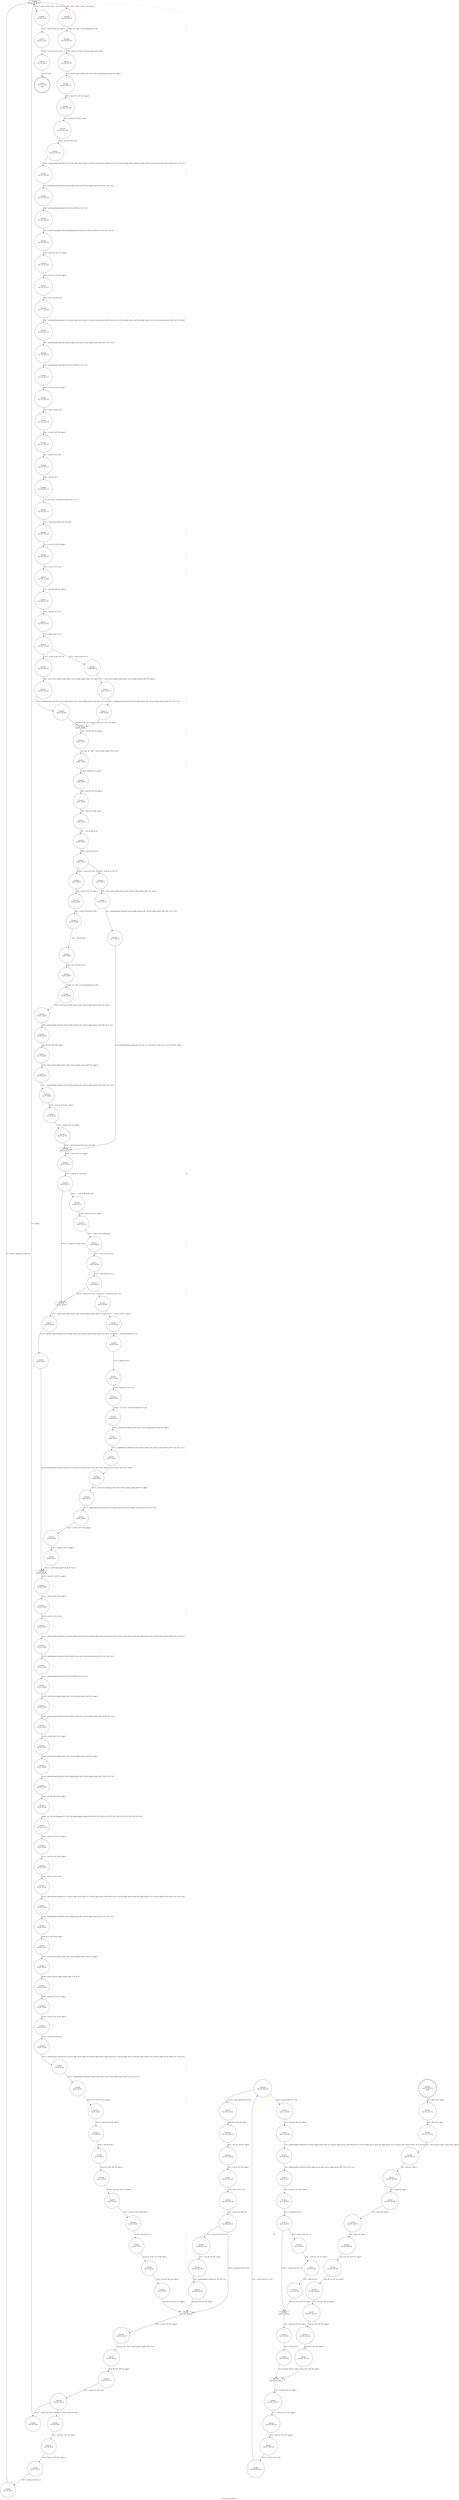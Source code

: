 digraph printer_enum_devices {
label="printer_enum_devices"
34381 [label="N34381\n(rp:131, ep:0)\nexit", shape="doublecircle"]
34382 [label="N34382\n(rp:173, ep:173)\nentry", shape="doublecircle"]
34382 -> 34384 [label="%3 = alloca i32*, align 8"]
34384 [label="N34384\n(rp:172, ep:172)", shape="circle"]
34384 -> 34385 [label="%4 = alloca i8*, align 8"]
34385 [label="N34385\n(rp:171, ep:171)", shape="circle"]
34385 -> 34386 [label="%5 = alloca %struct.rdpdr_printer_info*, align 8"]
34386 [label="N34386\n(rp:170, ep:170)", shape="circle"]
34386 -> 34387 [label="%6 = alloca i8*, align 8"]
34387 [label="N34387\n(rp:169, ep:169)", shape="circle"]
34387 -> 34388 [label="%7 = alloca i8*, align 8"]
34388 [label="N34388\n(rp:168, ep:168)", shape="circle"]
34388 -> 34389 [label="%8 = alloca i64, align 8"]
34389 [label="N34389\n(rp:167, ep:167)", shape="circle"]
34389 -> 34390 [label="%9 = alloca i32, align 4"]
34390 [label="N34390\n(rp:166, ep:166)", shape="circle"]
34390 -> 34392 [label="store i32* %0, i32** %3, align 8"]
34392 [label="N34392\n(rp:165, ep:165)", shape="circle"]
34392 -> 34396 [label="store i8* %1, i8** %4, align 8"]
34396 [label="N34396\n(rp:164, ep:164)", shape="circle"]
34396 -> 34397 [label="%10 = load i8*, i8** %4, align 8"]
34397 [label="N34397\n(rp:163, ep:163)", shape="circle"]
34397 -> 34400 [label="store i8* %10, i8** %6, align 8"]
34400 [label="N34400\n(rp:162, ep:162)", shape="circle"]
34400 -> 34402 [label="store i64 0, i64* %8, align 8"]
34402 [label="N34402\n(rp:161, ep:161)", shape="circle"]
34402 -> 34404 [label="store i32 0, i32* %9, align 4"]
34404 [label="N34404\n(rp:160, ep:148)", shape="box"]
34404 -> 34405 [label="%12 = load i64, i64* %8, align 8"]
34404 -> 34404 [label="@", style="dashed", color="orange"]
34404 -> 34409 [label="@", style="dashed", color="orange"]
34405 [label="N34405\n(rp:159, ep:147)", shape="circle"]
34405 -> 34406 [label="%13 = load i32*, i32** %3, align 8"]
34406 [label="N34406\n(rp:158, ep:146)", shape="circle"]
34406 -> 34407 [label="%14 = load i32, i32* %13, align 4"]
34407 [label="N34407\n(rp:157, ep:145)", shape="circle"]
34407 -> 34408 [label="%15 = zext i32 %14 to i64"]
34408 [label="N34408\n(rp:156, ep:144)", shape="circle"]
34408 -> 34409 [label="%16 = icmp ult i64 %12, %15"]
34409 [label="N34409\n(rp:155, ep:143)", shape="circle"]
34409 -> 34574 [label="[%16 = icmp ult i64 %12, %15]"]
34409 -> 34575 [label="[!(%16 = icmp ult i64 %12, %15)]"]
34411 [label="N34411\n(rp:10, ep:159)", shape="circle"]
34411 -> 34412 [label="%19 = getelementptr inbounds [0 x %struct.rdpdr_device_info], [0 x %struct.rdpdr_device_info]* bitcast ([16 x %struct.rdpdr_device_info]* @g_rdpdr_device to [0 x %struct.rdpdr_device_info]*), i64 0, i64 %18"]
34412 [label="N34412\n(rp:9, ep:158)", shape="circle"]
34412 -> 34413 [label="%20 = getelementptr inbounds %struct.rdpdr_device_info, %struct.rdpdr_device_info* %19, i32 0, i32 0"]
34413 [label="N34413\n(rp:8, ep:157)", shape="circle"]
34413 -> 34414 [label="%21 = load i32, i32* %20, align 8"]
34414 [label="N34414\n(rp:7, ep:156)", shape="circle"]
34414 -> 34415 [label="%22 = icmp eq i32 %21, 4"]
34415 [label="N34415\n(rp:6, ep:155)", shape="circle"]
34415 -> 34576 [label="[%22 = icmp eq i32 %21, 4]"]
34415 -> 34420 [label="[!(%22 = icmp eq i32 %21, 4)]"]
34417 [label="N34417\n(rp:4, ep:153)", shape="circle"]
34417 -> 34418 [label="%25 = add i32 %24, 1"]
34418 [label="N34418\n(rp:3, ep:152)", shape="circle"]
34418 -> 34420 [label="store i32 %25, i32* %9, align 4"]
34420 [label="N34420\n(rp:2, ep:151)", shape="box"]
34420 -> 34421 [label="%27 = load i64, i64* %8, align 8"]
34421 [label="N34421\n(rp:1, ep:150)", shape="circle"]
34421 -> 34422 [label="%28 = add i64 %27, 1"]
34422 [label="N34422\n(rp:0, ep:149)", shape="circle"]
34422 -> 34404 [label="store i64 %28, i64* %8, align 8"]
34425 [label="N34425\n(rp:153, ep:141)", shape="circle"]
34425 -> 34426 [label="%30 = load i8*, i8** %4, align 8"]
34426 [label="N34426\n(rp:152, ep:140)", shape="circle"]
34426 -> 34427 [label="%31 = load i8, i8* %30, align 1"]
34427 [label="N34427\n(rp:151, ep:139)", shape="circle"]
34427 -> 34428 [label="%32 = sext i8 %31 to i32"]
34428 [label="N34428\n(rp:150, ep:138)", shape="circle"]
34428 -> 34429 [label="%33 = icmp eq i32 %32, 58"]
34429 [label="N34429\n(rp:149, ep:137)", shape="circle"]
34429 -> 34578 [label="[%33 = icmp eq i32 %32, 58]"]
34429 -> 34435 [label="[!(%33 = icmp eq i32 %32, 58)]"]
34431 [label="N34431\n(rp:147, ep:135)", shape="circle"]
34431 -> 34432 [label="%36 = getelementptr inbounds i8, i8* %35, i32 1"]
34432 [label="N34432\n(rp:146, ep:134)", shape="circle"]
34432 -> 34435 [label="store i8* %36, i8** %4, align 8"]
34435 [label="N34435\n(rp:145, ep:14)", shape="box"]
34435 -> 34436 [label="%39 = load i8*, i8** %4, align 8"]
34435 -> 34435 [label="@", style="dashed", color="orange"]
34435 -> 34444 [label="@", style="dashed", color="orange"]
34436 [label="N34436\n(rp:144, ep:13)", shape="circle"]
34436 -> 34437 [label="next_arg --@-- %40 = call i8* @next_arg(i8* %39, i8 44)", style="dashed", color="blue"]
34437 [label="N34437\n(rp:143, ep:12)", shape="circle"]
34437 -> 34438 [label="store i8* %40, i8** %6, align 8"]
34438 [label="N34438\n(rp:142, ep:11)", shape="circle"]
34438 -> 34439 [label="%41 = icmp ne i8* %40, null"]
34439 [label="N34439\n(rp:141, ep:10)", shape="circle"]
34439 -> 34580 [label="[%41 = icmp ne i8* %40, null]"]
34439 -> 34581 [label="[!(%41 = icmp ne i8* %40, null)]"]
34441 [label="N34441\n(rp:138, ep:8)", shape="circle"]
34441 -> 34442 [label="%44 = load i32, i32* %43, align 4"]
34442 [label="N34442\n(rp:137, ep:7)", shape="circle"]
34442 -> 34443 [label="%45 = icmp ult i32 %44, 16"]
34443 [label="N34443\n(rp:136, ep:6)", shape="circle"]
34443 -> 34444 [label="47 = [%45 = icmp ult i32 %44, 16]"]
34444 [label="N34444\n(rp:135, ep:4)", shape="box"]
34444 -> 34584 [label="[%47 = phi i1 [ false, %38 ], [ %45, %42 ]]"]
34444 -> 34585 [label="[!(%47 = phi i1 [ false, %38 ], [ %45, %42 ])]"]
34446 [label="N34446\n(rp:129, ep:132)", shape="circle"]
34446 -> 34447 [label="%50 = bitcast i8* %49 to %struct.rdpdr_printer_info*"]
34447 [label="N34447\n(rp:128, ep:131)", shape="circle"]
34447 -> 34448 [label="store %struct.rdpdr_printer_info* %50, %struct.rdpdr_printer_info** %5, align 8"]
34448 [label="N34448\n(rp:127, ep:130)", shape="circle"]
34448 -> 34449 [label="%51 = load i32*, i32** %3, align 8"]
34449 [label="N34449\n(rp:126, ep:129)", shape="circle"]
34449 -> 34450 [label="%52 = load i32, i32* %51, align 4"]
34450 [label="N34450\n(rp:125, ep:128)", shape="circle"]
34450 -> 34451 [label="%53 = zext i32 %52 to i64"]
34451 [label="N34451\n(rp:124, ep:127)", shape="circle"]
34451 -> 34452 [label="%54 = getelementptr inbounds [0 x %struct.rdpdr_device_info], [0 x %struct.rdpdr_device_info]* bitcast ([16 x %struct.rdpdr_device_info]* @g_rdpdr_device to [0 x %struct.rdpdr_device_info]*), i64 0, i64 %53"]
34452 [label="N34452\n(rp:123, ep:126)", shape="circle"]
34452 -> 34453 [label="%55 = getelementptr inbounds %struct.rdpdr_device_info, %struct.rdpdr_device_info* %54, i32 0, i32 2"]
34453 [label="N34453\n(rp:122, ep:125)", shape="circle"]
34453 -> 34454 [label="%56 = getelementptr inbounds [8 x i8], [8 x i8]* %55, i32 0, i32 0"]
34454 [label="N34454\n(rp:121, ep:124)", shape="circle"]
34454 -> 34455 [label="%57 = call i8* @strcpy(i8* %56, i8* getelementptr inbounds ([4 x i8], [4 x i8]* @.str.1035, i32 0, i32 0))"]
34455 [label="N34455\n(rp:120, ep:123)", shape="circle"]
34455 -> 34456 [label="%58 = load i32*, i32** %3, align 8"]
34456 [label="N34456\n(rp:119, ep:122)", shape="circle"]
34456 -> 34457 [label="%59 = load i32, i32* %58, align 4"]
34457 [label="N34457\n(rp:118, ep:121)", shape="circle"]
34457 -> 34458 [label="%60 = zext i32 %59 to i64"]
34458 [label="N34458\n(rp:117, ep:120)", shape="circle"]
34458 -> 34459 [label="%61 = getelementptr inbounds [0 x %struct.rdpdr_device_info], [0 x %struct.rdpdr_device_info]* bitcast ([16 x %struct.rdpdr_device_info]* @g_rdpdr_device to [0 x %struct.rdpdr_device_info]*), i64 0, i64 %60"]
34459 [label="N34459\n(rp:116, ep:119)", shape="circle"]
34459 -> 34460 [label="%62 = getelementptr inbounds %struct.rdpdr_device_info, %struct.rdpdr_device_info* %61, i32 0, i32 2"]
34460 [label="N34460\n(rp:115, ep:118)", shape="circle"]
34460 -> 34461 [label="%63 = getelementptr inbounds [8 x i8], [8 x i8]* %62, i32 0, i32 0"]
34461 [label="N34461\n(rp:114, ep:117)", shape="circle"]
34461 -> 34462 [label="%64 = load i32, i32* %9, align 4"]
34462 [label="N34462\n(rp:113, ep:116)", shape="circle"]
34462 -> 34463 [label="%65 = sext i32 %64 to i64"]
34463 [label="N34463\n(rp:112, ep:115)", shape="circle"]
34463 -> 34464 [label="%66 = load i64, i64* %8, align 8"]
34464 [label="N34464\n(rp:111, ep:114)", shape="circle"]
34464 -> 34465 [label="%67 = add i64 %65, %66"]
34465 [label="N34465\n(rp:110, ep:113)", shape="circle"]
34465 -> 34466 [label="%68 = add i64 %67, 1"]
34466 [label="N34466\n(rp:109, ep:112)", shape="circle"]
34466 -> 34467 [label="l_to_a --@-- %69 = call i8* @l_to_a(i64 %68, i32 10)", style="dashed", color="blue"]
34467 [label="N34467\n(rp:108, ep:111)", shape="circle"]
34467 -> 34468 [label="%70 = call i8* @strcat(i8* %63, i8* %69)"]
34468 [label="N34468\n(rp:107, ep:110)", shape="circle"]
34468 -> 34469 [label="%71 = load i32, i32* %9, align 4"]
34469 [label="N34469\n(rp:106, ep:109)", shape="circle"]
34469 -> 34470 [label="%72 = sext i32 %71 to i64"]
34470 [label="N34470\n(rp:105, ep:108)", shape="circle"]
34470 -> 34471 [label="%73 = load i64, i64* %8, align 8"]
34471 [label="N34471\n(rp:104, ep:107)", shape="circle"]
34471 -> 34472 [label="%74 = add i64 %72, %73"]
34472 [label="N34472\n(rp:103, ep:106)", shape="circle"]
34472 -> 34473 [label="%75 = icmp eq i64 %74, 0"]
34473 [label="N34473\n(rp:102, ep:105)", shape="circle"]
34473 -> 34586 [label="[%75 = icmp eq i64 %74, 0]"]
34473 -> 34587 [label="[!(%75 = icmp eq i64 %74, 0)]"]
34475 [label="N34475\n(rp:97, ep:101)", shape="circle"]
34475 -> 34476 [label="%78 = getelementptr inbounds %struct.rdpdr_printer_info, %struct.rdpdr_printer_info* %77, i32 0, i32 5"]
34476 [label="N34476\n(rp:96, ep:99)", shape="circle"]
34476 -> 34482 [label="store i32 1, i32* %78, align 8"]
34479 [label="N34479\n(rp:100, ep:102)", shape="circle"]
34479 -> 34480 [label="%81 = getelementptr inbounds %struct.rdpdr_printer_info, %struct.rdpdr_printer_info* %80, i32 0, i32 5"]
34480 [label="N34480\n(rp:99, ep:100)", shape="circle"]
34480 -> 34482 [label="store i32 0, i32* %81, align 8"]
34482 [label="N34482\n(rp:95, ep:98)", shape="box"]
34482 -> 34483 [label="%83 = load i8*, i8** %4, align 8"]
34483 [label="N34483\n(rp:94, ep:97)", shape="circle"]
34483 -> 34484 [label="next_arg --@-- %84 = call i8* @next_arg(i8* %83, i8 61)", style="dashed", color="blue"]
34484 [label="N34484\n(rp:93, ep:96)", shape="circle"]
34484 -> 34485 [label="store i8* %84, i8** %7, align 8"]
34485 [label="N34485\n(rp:92, ep:95)", shape="circle"]
34485 -> 34486 [label="%85 = load i8*, i8** %4, align 8"]
34486 [label="N34486\n(rp:91, ep:94)", shape="circle"]
34486 -> 34487 [label="%86 = load i8, i8* %85, align 1"]
34487 [label="N34487\n(rp:90, ep:93)", shape="circle"]
34487 -> 34488 [label="%87 = sext i8 %86 to i32"]
34488 [label="N34488\n(rp:89, ep:92)", shape="circle"]
34488 -> 34489 [label="%88 = icmp eq i32 %87, 0"]
34489 [label="N34489\n(rp:88, ep:91)", shape="circle"]
34489 -> 34588 [label="[%88 = icmp eq i32 %87, 0]"]
34489 -> 34589 [label="[!(%88 = icmp eq i32 %87, 0)]"]
34491 [label="N34491\n(rp:73, ep:77)", shape="circle"]
34491 -> 34492 [label="%91 = getelementptr inbounds %struct.rdpdr_printer_info, %struct.rdpdr_printer_info* %90, i32 0, i32 2"]
34492 [label="N34492\n(rp:72, ep:75)", shape="circle"]
34492 -> 34508 [label="store i8* getelementptr inbounds ([10 x i8], [10 x i8]* @.str.1.1029, i32 0, i32 0), i8** %91, align 8"]
34495 [label="N34495\n(rp:86, ep:89)", shape="circle"]
34495 -> 34496 [label="%94 = call i64 @strlen(i8* %93)"]
34496 [label="N34496\n(rp:85, ep:88)", shape="circle"]
34496 -> 34497 [label="%95 = add i64 %94, 1"]
34497 [label="N34497\n(rp:84, ep:87)", shape="circle"]
34497 -> 34498 [label="%96 = trunc i64 %95 to i32"]
34498 [label="N34498\n(rp:83, ep:86)", shape="circle"]
34498 -> 34499 [label="xmalloc --@-- %97 = call i8* @xmalloc(i32 %96)", style="dashed", color="blue"]
34499 [label="N34499\n(rp:82, ep:85)", shape="circle"]
34499 -> 34500 [label="%98 = load %struct.rdpdr_printer_info*, %struct.rdpdr_printer_info** %5, align 8"]
34500 [label="N34500\n(rp:81, ep:84)", shape="circle"]
34500 -> 34501 [label="%99 = getelementptr inbounds %struct.rdpdr_printer_info, %struct.rdpdr_printer_info* %98, i32 0, i32 2"]
34501 [label="N34501\n(rp:80, ep:83)", shape="circle"]
34501 -> 34502 [label="store i8* %97, i8** %99, align 8"]
34502 [label="N34502\n(rp:79, ep:82)", shape="circle"]
34502 -> 34503 [label="%100 = load %struct.rdpdr_printer_info*, %struct.rdpdr_printer_info** %5, align 8"]
34503 [label="N34503\n(rp:78, ep:81)", shape="circle"]
34503 -> 34504 [label="%101 = getelementptr inbounds %struct.rdpdr_printer_info, %struct.rdpdr_printer_info* %100, i32 0, i32 2"]
34504 [label="N34504\n(rp:77, ep:80)", shape="circle"]
34504 -> 34505 [label="%102 = load i8*, i8** %101, align 8"]
34505 [label="N34505\n(rp:76, ep:78)", shape="circle"]
34505 -> 34506 [label="%103 = load i8*, i8** %4, align 8"]
34506 [label="N34506\n(rp:75, ep:76)", shape="circle"]
34506 -> 34508 [label="%104 = call i8* @strcpy(i8* %102, i8* %103)"]
34508 [label="N34508\n(rp:71, ep:74)", shape="box"]
34508 -> 34509 [label="%106 = load i8*, i8** %7, align 8"]
34509 [label="N34509\n(rp:70, ep:73)", shape="circle"]
34509 -> 34510 [label="%107 = icmp ne i8* %106, null"]
34510 [label="N34510\n(rp:69, ep:72)", shape="circle"]
34510 -> 34590 [label="[%107 = icmp ne i8* %106, null]"]
34510 -> 34516 [label="[!(%107 = icmp ne i8* %106, null)]"]
34512 [label="N34512\n(rp:67, ep:70)", shape="circle"]
34512 -> 34513 [label="%110 = load i8, i8* %109, align 1"]
34513 [label="N34513\n(rp:66, ep:69)", shape="circle"]
34513 -> 34514 [label="%111 = sext i8 %110 to i32"]
34514 [label="N34514\n(rp:65, ep:68)", shape="circle"]
34514 -> 34515 [label="%112 = icmp eq i32 %111, 0"]
34515 [label="N34515\n(rp:64, ep:67)", shape="circle"]
34515 -> 34593 [label="[!(%112 = icmp eq i32 %111, 0)]"]
34515 -> 34516 [label="[%112 = icmp eq i32 %111, 0]"]
34516 [label="N34516\n(rp:63, ep:55)", shape="box"]
34516 -> 34517 [label="%114 = load %struct.rdpdr_printer_info*, %struct.rdpdr_printer_info** %5, align 8"]
34517 [label="N34517\n(rp:62, ep:53)", shape="circle"]
34517 -> 34518 [label="%115 = getelementptr inbounds %struct.rdpdr_printer_info, %struct.rdpdr_printer_info* %114, i32 0, i32 1"]
34518 [label="N34518\n(rp:61, ep:51)", shape="circle"]
34518 -> 34534 [label="store i8* getelementptr inbounds ([25 x i8], [25 x i8]* @.str.2.1036, i32 0, i32 0), i8** %115, align 8"]
34521 [label="N34521\n(rp:59, ep:65)", shape="circle"]
34521 -> 34522 [label="%118 = call i64 @strlen(i8* %117)"]
34522 [label="N34522\n(rp:58, ep:64)", shape="circle"]
34522 -> 34523 [label="%119 = add i64 %118, 1"]
34523 [label="N34523\n(rp:57, ep:63)", shape="circle"]
34523 -> 34524 [label="%120 = trunc i64 %119 to i32"]
34524 [label="N34524\n(rp:56, ep:62)", shape="circle"]
34524 -> 34525 [label="xmalloc --@-- %121 = call i8* @xmalloc(i32 %120)", style="dashed", color="blue"]
34525 [label="N34525\n(rp:55, ep:61)", shape="circle"]
34525 -> 34526 [label="%122 = load %struct.rdpdr_printer_info*, %struct.rdpdr_printer_info** %5, align 8"]
34526 [label="N34526\n(rp:54, ep:60)", shape="circle"]
34526 -> 34527 [label="%123 = getelementptr inbounds %struct.rdpdr_printer_info, %struct.rdpdr_printer_info* %122, i32 0, i32 1"]
34527 [label="N34527\n(rp:53, ep:59)", shape="circle"]
34527 -> 34528 [label="store i8* %121, i8** %123, align 8"]
34528 [label="N34528\n(rp:52, ep:58)", shape="circle"]
34528 -> 34529 [label="%124 = load %struct.rdpdr_printer_info*, %struct.rdpdr_printer_info** %5, align 8"]
34529 [label="N34529\n(rp:51, ep:57)", shape="circle"]
34529 -> 34530 [label="%125 = getelementptr inbounds %struct.rdpdr_printer_info, %struct.rdpdr_printer_info* %124, i32 0, i32 1"]
34530 [label="N34530\n(rp:50, ep:56)", shape="circle"]
34530 -> 34531 [label="%126 = load i8*, i8** %125, align 8"]
34531 [label="N34531\n(rp:49, ep:54)", shape="circle"]
34531 -> 34532 [label="%127 = load i8*, i8** %7, align 8"]
34532 [label="N34532\n(rp:48, ep:52)", shape="circle"]
34532 -> 34534 [label="%128 = call i8* @strcpy(i8* %126, i8* %127)"]
34534 [label="N34534\n(rp:47, ep:50)", shape="box"]
34534 -> 34535 [label="%130 = load i32*, i32** %3, align 8"]
34535 [label="N34535\n(rp:46, ep:49)", shape="circle"]
34535 -> 34536 [label="%131 = load i32, i32* %130, align 4"]
34536 [label="N34536\n(rp:45, ep:48)", shape="circle"]
34536 -> 34537 [label="%132 = zext i32 %131 to i64"]
34537 [label="N34537\n(rp:44, ep:47)", shape="circle"]
34537 -> 34538 [label="%133 = getelementptr inbounds [0 x %struct.rdpdr_device_info], [0 x %struct.rdpdr_device_info]* bitcast ([16 x %struct.rdpdr_device_info]* @g_rdpdr_device to [0 x %struct.rdpdr_device_info]*), i64 0, i64 %132"]
34538 [label="N34538\n(rp:43, ep:46)", shape="circle"]
34538 -> 34539 [label="%134 = getelementptr inbounds %struct.rdpdr_device_info, %struct.rdpdr_device_info* %133, i32 0, i32 2"]
34539 [label="N34539\n(rp:42, ep:45)", shape="circle"]
34539 -> 34540 [label="%135 = getelementptr inbounds [8 x i8], [8 x i8]* %134, i32 0, i32 0"]
34540 [label="N34540\n(rp:41, ep:44)", shape="circle"]
34540 -> 34541 [label="%136 = load %struct.rdpdr_printer_info*, %struct.rdpdr_printer_info** %5, align 8"]
34541 [label="N34541\n(rp:40, ep:43)", shape="circle"]
34541 -> 34542 [label="%137 = getelementptr inbounds %struct.rdpdr_printer_info, %struct.rdpdr_printer_info* %136, i32 0, i32 2"]
34542 [label="N34542\n(rp:39, ep:42)", shape="circle"]
34542 -> 34543 [label="%138 = load i8*, i8** %137, align 8"]
34543 [label="N34543\n(rp:38, ep:41)", shape="circle"]
34543 -> 34544 [label="%139 = load %struct.rdpdr_printer_info*, %struct.rdpdr_printer_info** %5, align 8"]
34544 [label="N34544\n(rp:37, ep:40)", shape="circle"]
34544 -> 34545 [label="%140 = getelementptr inbounds %struct.rdpdr_printer_info, %struct.rdpdr_printer_info* %139, i32 0, i32 1"]
34545 [label="N34545\n(rp:36, ep:39)", shape="circle"]
34545 -> 34546 [label="%141 = load i8*, i8** %140, align 8"]
34546 [label="N34546\n(rp:35, ep:38)", shape="circle"]
34546 -> 34547 [label="logger --@-- call void @logger(i32 6, i32 0, i8* getelementptr inbounds ([43 x i8], [43 x i8]* @.str.3.1037, i32 0, i32 0), i8* %135, i8* %138, i8* %141)", style="dashed", color="blue"]
34547 [label="N34547\n(rp:34, ep:37)", shape="circle"]
34547 -> 34548 [label="%142 = load i32*, i32** %3, align 8"]
34548 [label="N34548\n(rp:33, ep:36)", shape="circle"]
34548 -> 34549 [label="%143 = load i32, i32* %142, align 4"]
34549 [label="N34549\n(rp:32, ep:35)", shape="circle"]
34549 -> 34550 [label="%144 = zext i32 %143 to i64"]
34550 [label="N34550\n(rp:31, ep:34)", shape="circle"]
34550 -> 34551 [label="%145 = getelementptr inbounds [0 x %struct.rdpdr_device_info], [0 x %struct.rdpdr_device_info]* bitcast ([16 x %struct.rdpdr_device_info]* @g_rdpdr_device to [0 x %struct.rdpdr_device_info]*), i64 0, i64 %144"]
34551 [label="N34551\n(rp:30, ep:33)", shape="circle"]
34551 -> 34552 [label="%146 = getelementptr inbounds %struct.rdpdr_device_info, %struct.rdpdr_device_info* %145, i32 0, i32 0"]
34552 [label="N34552\n(rp:29, ep:32)", shape="circle"]
34552 -> 34553 [label="store i32 4, i32* %146, align 8"]
34553 [label="N34553\n(rp:28, ep:31)", shape="circle"]
34553 -> 34554 [label="%147 = load %struct.rdpdr_printer_info*, %struct.rdpdr_printer_info** %5, align 8"]
34554 [label="N34554\n(rp:27, ep:30)", shape="circle"]
34554 -> 34555 [label="%148 = bitcast %struct.rdpdr_printer_info* %147 to i8*"]
34555 [label="N34555\n(rp:26, ep:29)", shape="circle"]
34555 -> 34556 [label="%149 = load i32*, i32** %3, align 8"]
34556 [label="N34556\n(rp:25, ep:28)", shape="circle"]
34556 -> 34557 [label="%150 = load i32, i32* %149, align 4"]
34557 [label="N34557\n(rp:24, ep:27)", shape="circle"]
34557 -> 34558 [label="%151 = zext i32 %150 to i64"]
34558 [label="N34558\n(rp:23, ep:26)", shape="circle"]
34558 -> 34559 [label="%152 = getelementptr inbounds [0 x %struct.rdpdr_device_info], [0 x %struct.rdpdr_device_info]* bitcast ([16 x %struct.rdpdr_device_info]* @g_rdpdr_device to [0 x %struct.rdpdr_device_info]*), i64 0, i64 %151"]
34559 [label="N34559\n(rp:22, ep:25)", shape="circle"]
34559 -> 34560 [label="%153 = getelementptr inbounds %struct.rdpdr_device_info, %struct.rdpdr_device_info* %152, i32 0, i32 4"]
34560 [label="N34560\n(rp:21, ep:24)", shape="circle"]
34560 -> 34561 [label="store i8* %148, i8** %153, align 8"]
34561 [label="N34561\n(rp:20, ep:23)", shape="circle"]
34561 -> 34562 [label="%154 = load i64, i64* %8, align 8"]
34562 [label="N34562\n(rp:19, ep:22)", shape="circle"]
34562 -> 34563 [label="%155 = add i64 %154, 1"]
34563 [label="N34563\n(rp:18, ep:21)", shape="circle"]
34563 -> 34564 [label="store i64 %155, i64* %8, align 8"]
34564 [label="N34564\n(rp:17, ep:20)", shape="circle"]
34564 -> 34565 [label="%156 = load i32*, i32** %3, align 8"]
34565 [label="N34565\n(rp:16, ep:19)", shape="circle"]
34565 -> 34566 [label="%157 = load i32, i32* %156, align 4"]
34566 [label="N34566\n(rp:15, ep:18)", shape="circle"]
34566 -> 34567 [label="%158 = add i32 %157, 1"]
34567 [label="N34567\n(rp:14, ep:17)", shape="circle"]
34567 -> 34568 [label="store i32 %158, i32* %156, align 4"]
34568 [label="N34568\n(rp:13, ep:16)", shape="circle"]
34568 -> 34569 [label="%159 = load i8*, i8** %6, align 8"]
34569 [label="N34569\n(rp:12, ep:15)", shape="circle"]
34569 -> 34435 [label="store i8* %159, i8** %4, align 8"]
34572 [label="N34572\n(rp:133, ep:2)", shape="circle"]
34572 -> 34573 [label="%162 = trunc i64 %161 to i32"]
34573 [label="N34573\n(rp:132, ep:1)", shape="circle"]
34573 -> 34381 [label="ret i32 %162"]
34574 [label="N34574\n(rp:11, ep:160)", shape="circle"]
34574 -> 34411 [label="%18 = load i64, i64* %8, align 8"]
34575 [label="N34575\n(rp:154, ep:142)", shape="circle"]
34575 -> 34425 [label="store i64 0, i64* %8, align 8"]
34576 [label="N34576\n(rp:5, ep:154)", shape="circle"]
34576 -> 34417 [label="%24 = load i32, i32* %9, align 4"]
34578 [label="N34578\n(rp:148, ep:136)", shape="circle"]
34578 -> 34431 [label="%35 = load i8*, i8** %4, align 8"]
34580 [label="N34580\n(rp:139, ep:9)", shape="circle"]
34580 -> 34441 [label="%43 = load i32*, i32** %3, align 8"]
34581 [label="N34581\n(rp:140, ep:5)", shape="circle"]
34581 -> 34444 [label="47 = [false]"]
34584 [label="N34584\n(rp:130, ep:133)", shape="circle"]
34584 -> 34446 [label="xmalloc --@-- %49 = call i8* @xmalloc(i32 48)", style="dashed", color="blue"]
34585 [label="N34585\n(rp:134, ep:3)", shape="circle"]
34585 -> 34572 [label="%161 = load i64, i64* %8, align 8"]
34586 [label="N34586\n(rp:98, ep:103)", shape="circle"]
34586 -> 34475 [label="%77 = load %struct.rdpdr_printer_info*, %struct.rdpdr_printer_info** %5, align 8"]
34587 [label="N34587\n(rp:101, ep:104)", shape="circle"]
34587 -> 34479 [label="%80 = load %struct.rdpdr_printer_info*, %struct.rdpdr_printer_info** %5, align 8"]
34588 [label="N34588\n(rp:74, ep:79)", shape="circle"]
34588 -> 34491 [label="%90 = load %struct.rdpdr_printer_info*, %struct.rdpdr_printer_info** %5, align 8"]
34589 [label="N34589\n(rp:87, ep:90)", shape="circle"]
34589 -> 34495 [label="%93 = load i8*, i8** %4, align 8"]
34590 [label="N34590\n(rp:68, ep:71)", shape="circle"]
34590 -> 34512 [label="%109 = load i8*, i8** %7, align 8"]
34593 [label="N34593\n(rp:60, ep:66)", shape="circle"]
34593 -> 34521 [label="%117 = load i8*, i8** %7, align 8"]
}
